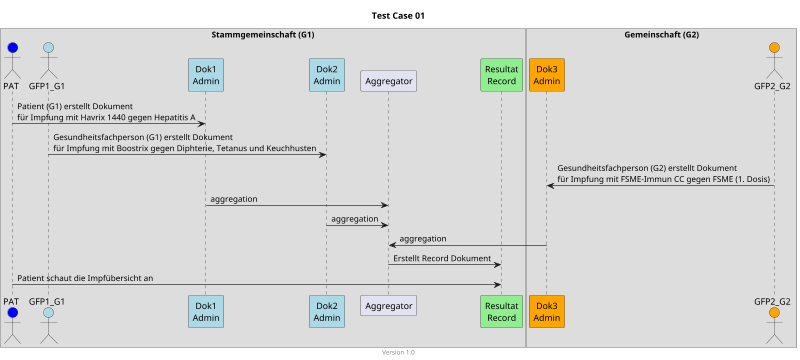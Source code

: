 @startuml
title Test Case 01
footer Version 1.0
skinparam responseMessageBelowArrow true
scale max 800 width


box "Stammgemeinschaft (G1)"
actor PAT #blue
actor GFP1_G1 #lightblue
participant "Dok1\nAdmin" #lightblue
participant "Dok2\nAdmin" #lightblue
participant Aggregator
participant "Resultat\nRecord" #lightgreen
end box

box "Gemeinschaft (G2)"
participant "Dok3\nAdmin" #orange
actor GFP2_G2 #orange
end box

PAT -> "Dok1\nAdmin": Patient (G1) erstellt Dokument\nfür Impfung mit Havrix 1440 gegen Hepatitis A

GFP1_G1 -> "Dok2\nAdmin": Gesundheitsfachperson (G1) erstellt Dokument\nfür Impfung mit Boostrix gegen Diphterie, Tetanus und Keuchhusten

GFP2_G2 -> "Dok3\nAdmin": Gesundheitsfachperson (G2) erstellt Dokument\nfür Impfung mit FSME-Immun CC gegen FSME (1. Dosis)

"Dok1\nAdmin" -> Aggregator: aggregation
"Dok2\nAdmin" -> Aggregator: aggregation
"Dok3\nAdmin" -> Aggregator: aggregation
Aggregator -> "Resultat\nRecord": Erstellt Record Dokument
PAT -> "Resultat\nRecord": Patient schaut die Impfübersicht an


@enduml
